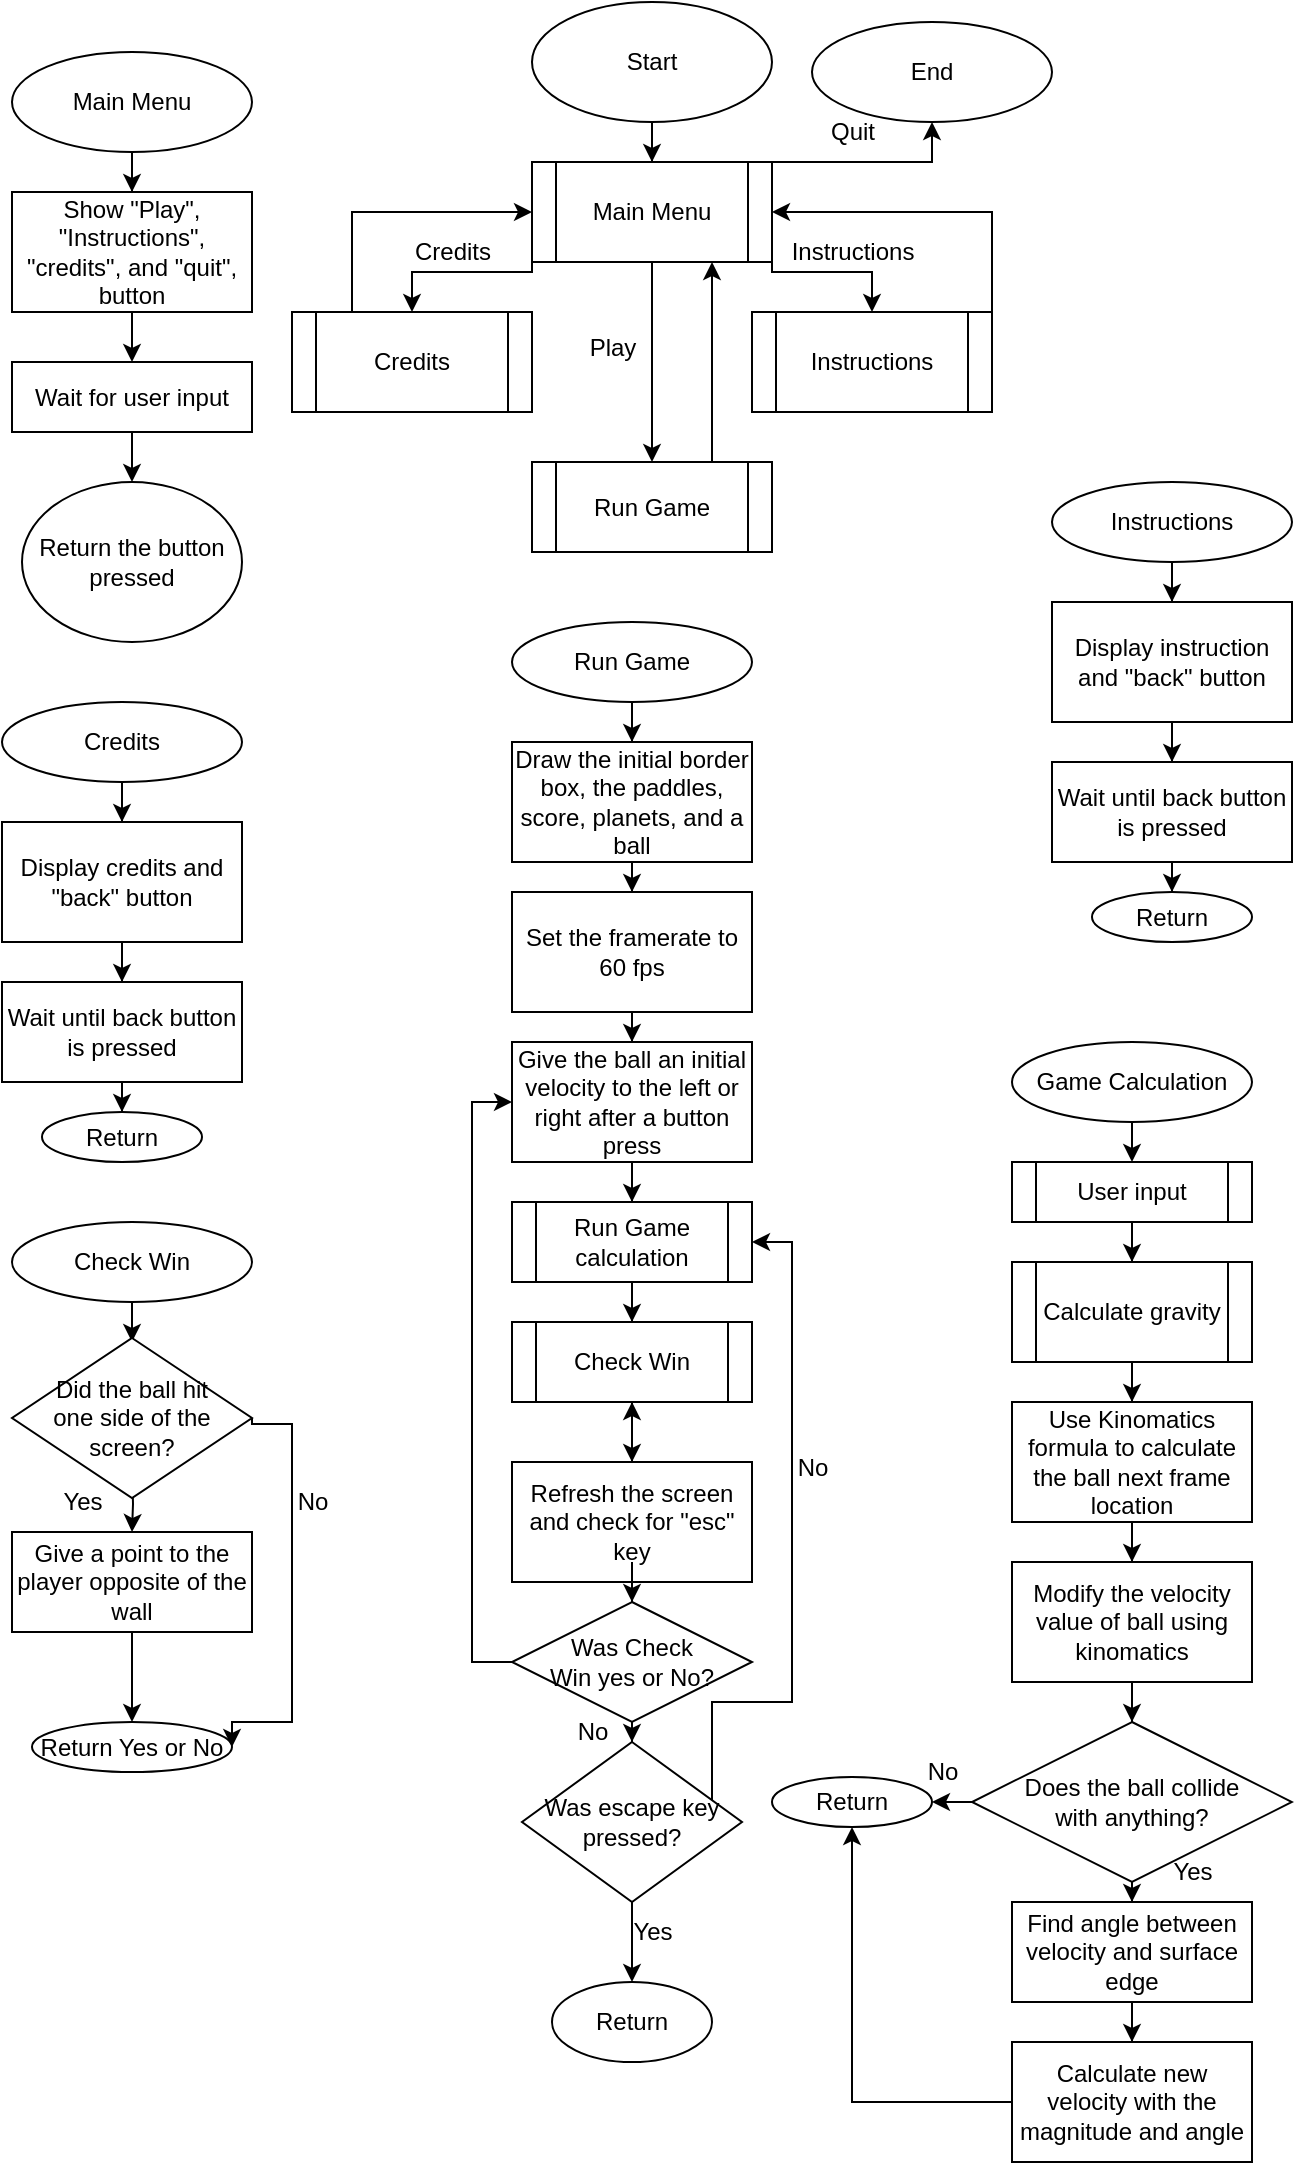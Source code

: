 <mxfile version="21.8.2" type="device">
  <diagram id="C5RBs43oDa-KdzZeNtuy" name="Page-1">
    <mxGraphModel dx="1050" dy="558" grid="1" gridSize="10" guides="1" tooltips="1" connect="1" arrows="1" fold="1" page="1" pageScale="1" pageWidth="827" pageHeight="1169" math="0" shadow="0">
      <root>
        <mxCell id="WIyWlLk6GJQsqaUBKTNV-0" />
        <mxCell id="WIyWlLk6GJQsqaUBKTNV-1" parent="WIyWlLk6GJQsqaUBKTNV-0" />
        <mxCell id="LMkHO8i3EVsdia87z5aZ-2" value="" style="edgeStyle=orthogonalEdgeStyle;rounded=0;orthogonalLoop=1;jettySize=auto;html=1;" edge="1" parent="WIyWlLk6GJQsqaUBKTNV-1" source="LMkHO8i3EVsdia87z5aZ-0" target="LMkHO8i3EVsdia87z5aZ-1">
          <mxGeometry relative="1" as="geometry" />
        </mxCell>
        <mxCell id="LMkHO8i3EVsdia87z5aZ-0" value="Start" style="ellipse;whiteSpace=wrap;html=1;" vertex="1" parent="WIyWlLk6GJQsqaUBKTNV-1">
          <mxGeometry x="380" y="30" width="120" height="60" as="geometry" />
        </mxCell>
        <mxCell id="LMkHO8i3EVsdia87z5aZ-11" value="" style="edgeStyle=orthogonalEdgeStyle;rounded=0;orthogonalLoop=1;jettySize=auto;html=1;exitX=0;exitY=1;exitDx=0;exitDy=0;" edge="1" parent="WIyWlLk6GJQsqaUBKTNV-1" source="LMkHO8i3EVsdia87z5aZ-1" target="LMkHO8i3EVsdia87z5aZ-10">
          <mxGeometry relative="1" as="geometry">
            <Array as="points">
              <mxPoint x="380" y="165" />
              <mxPoint x="320" y="165" />
            </Array>
          </mxGeometry>
        </mxCell>
        <mxCell id="LMkHO8i3EVsdia87z5aZ-15" style="edgeStyle=orthogonalEdgeStyle;rounded=0;orthogonalLoop=1;jettySize=auto;html=1;exitX=1;exitY=1;exitDx=0;exitDy=0;entryX=0.5;entryY=0;entryDx=0;entryDy=0;" edge="1" parent="WIyWlLk6GJQsqaUBKTNV-1" source="LMkHO8i3EVsdia87z5aZ-1" target="LMkHO8i3EVsdia87z5aZ-14">
          <mxGeometry relative="1" as="geometry">
            <Array as="points">
              <mxPoint x="500" y="165" />
              <mxPoint x="550" y="165" />
            </Array>
          </mxGeometry>
        </mxCell>
        <mxCell id="LMkHO8i3EVsdia87z5aZ-19" value="" style="edgeStyle=orthogonalEdgeStyle;rounded=0;orthogonalLoop=1;jettySize=auto;html=1;" edge="1" parent="WIyWlLk6GJQsqaUBKTNV-1" source="LMkHO8i3EVsdia87z5aZ-1" target="LMkHO8i3EVsdia87z5aZ-18">
          <mxGeometry relative="1" as="geometry" />
        </mxCell>
        <mxCell id="LMkHO8i3EVsdia87z5aZ-22" style="edgeStyle=orthogonalEdgeStyle;rounded=0;orthogonalLoop=1;jettySize=auto;html=1;exitX=1;exitY=0;exitDx=0;exitDy=0;" edge="1" parent="WIyWlLk6GJQsqaUBKTNV-1" source="LMkHO8i3EVsdia87z5aZ-1" target="LMkHO8i3EVsdia87z5aZ-23">
          <mxGeometry relative="1" as="geometry">
            <mxPoint x="570" y="70" as="targetPoint" />
            <Array as="points">
              <mxPoint x="580" y="110" />
            </Array>
          </mxGeometry>
        </mxCell>
        <mxCell id="LMkHO8i3EVsdia87z5aZ-1" value="Main Menu" style="shape=process;whiteSpace=wrap;html=1;backgroundOutline=1;" vertex="1" parent="WIyWlLk6GJQsqaUBKTNV-1">
          <mxGeometry x="380" y="110" width="120" height="50" as="geometry" />
        </mxCell>
        <mxCell id="LMkHO8i3EVsdia87z5aZ-5" value="" style="edgeStyle=orthogonalEdgeStyle;rounded=0;orthogonalLoop=1;jettySize=auto;html=1;" edge="1" parent="WIyWlLk6GJQsqaUBKTNV-1" source="LMkHO8i3EVsdia87z5aZ-3" target="LMkHO8i3EVsdia87z5aZ-4">
          <mxGeometry relative="1" as="geometry" />
        </mxCell>
        <mxCell id="LMkHO8i3EVsdia87z5aZ-3" value="Main Menu" style="ellipse;whiteSpace=wrap;html=1;" vertex="1" parent="WIyWlLk6GJQsqaUBKTNV-1">
          <mxGeometry x="120" y="55" width="120" height="50" as="geometry" />
        </mxCell>
        <mxCell id="LMkHO8i3EVsdia87z5aZ-7" value="" style="edgeStyle=orthogonalEdgeStyle;rounded=0;orthogonalLoop=1;jettySize=auto;html=1;" edge="1" parent="WIyWlLk6GJQsqaUBKTNV-1" source="LMkHO8i3EVsdia87z5aZ-4" target="LMkHO8i3EVsdia87z5aZ-6">
          <mxGeometry relative="1" as="geometry" />
        </mxCell>
        <mxCell id="LMkHO8i3EVsdia87z5aZ-4" value="&lt;div&gt;Show &quot;Play&quot;, &quot;Instructions&quot;, &quot;credits&quot;, and &quot;quit&quot;, button&lt;/div&gt;" style="whiteSpace=wrap;html=1;" vertex="1" parent="WIyWlLk6GJQsqaUBKTNV-1">
          <mxGeometry x="120" y="125" width="120" height="60" as="geometry" />
        </mxCell>
        <mxCell id="LMkHO8i3EVsdia87z5aZ-9" value="" style="edgeStyle=orthogonalEdgeStyle;rounded=0;orthogonalLoop=1;jettySize=auto;html=1;" edge="1" parent="WIyWlLk6GJQsqaUBKTNV-1" source="LMkHO8i3EVsdia87z5aZ-6" target="LMkHO8i3EVsdia87z5aZ-8">
          <mxGeometry relative="1" as="geometry" />
        </mxCell>
        <mxCell id="LMkHO8i3EVsdia87z5aZ-6" value="Wait for user input" style="whiteSpace=wrap;html=1;" vertex="1" parent="WIyWlLk6GJQsqaUBKTNV-1">
          <mxGeometry x="120" y="210" width="120" height="35" as="geometry" />
        </mxCell>
        <mxCell id="LMkHO8i3EVsdia87z5aZ-8" value="Return the button pressed" style="ellipse;whiteSpace=wrap;html=1;" vertex="1" parent="WIyWlLk6GJQsqaUBKTNV-1">
          <mxGeometry x="125" y="270" width="110" height="80" as="geometry" />
        </mxCell>
        <mxCell id="LMkHO8i3EVsdia87z5aZ-10" value="Credits" style="shape=process;whiteSpace=wrap;html=1;backgroundOutline=1;" vertex="1" parent="WIyWlLk6GJQsqaUBKTNV-1">
          <mxGeometry x="260" y="185" width="120" height="50" as="geometry" />
        </mxCell>
        <mxCell id="LMkHO8i3EVsdia87z5aZ-12" value="" style="endArrow=classic;html=1;rounded=0;exitX=0.25;exitY=0;exitDx=0;exitDy=0;entryX=0;entryY=0.5;entryDx=0;entryDy=0;" edge="1" parent="WIyWlLk6GJQsqaUBKTNV-1" source="LMkHO8i3EVsdia87z5aZ-10" target="LMkHO8i3EVsdia87z5aZ-1">
          <mxGeometry width="50" height="50" relative="1" as="geometry">
            <mxPoint x="390" y="290" as="sourcePoint" />
            <mxPoint x="290" y="130" as="targetPoint" />
            <Array as="points">
              <mxPoint x="290" y="135" />
            </Array>
          </mxGeometry>
        </mxCell>
        <mxCell id="LMkHO8i3EVsdia87z5aZ-13" value="Credits" style="text;html=1;align=center;verticalAlign=middle;resizable=0;points=[];autosize=1;strokeColor=none;fillColor=none;" vertex="1" parent="WIyWlLk6GJQsqaUBKTNV-1">
          <mxGeometry x="310" y="140" width="60" height="30" as="geometry" />
        </mxCell>
        <mxCell id="LMkHO8i3EVsdia87z5aZ-17" style="edgeStyle=orthogonalEdgeStyle;rounded=0;orthogonalLoop=1;jettySize=auto;html=1;exitX=1;exitY=0;exitDx=0;exitDy=0;entryX=1;entryY=0.5;entryDx=0;entryDy=0;" edge="1" parent="WIyWlLk6GJQsqaUBKTNV-1" source="LMkHO8i3EVsdia87z5aZ-14" target="LMkHO8i3EVsdia87z5aZ-1">
          <mxGeometry relative="1" as="geometry" />
        </mxCell>
        <mxCell id="LMkHO8i3EVsdia87z5aZ-14" value="Instructions" style="shape=process;whiteSpace=wrap;html=1;backgroundOutline=1;" vertex="1" parent="WIyWlLk6GJQsqaUBKTNV-1">
          <mxGeometry x="490" y="185" width="120" height="50" as="geometry" />
        </mxCell>
        <mxCell id="LMkHO8i3EVsdia87z5aZ-16" value="Instructions" style="text;html=1;align=center;verticalAlign=middle;resizable=0;points=[];autosize=1;strokeColor=none;fillColor=none;" vertex="1" parent="WIyWlLk6GJQsqaUBKTNV-1">
          <mxGeometry x="500" y="140" width="80" height="30" as="geometry" />
        </mxCell>
        <mxCell id="LMkHO8i3EVsdia87z5aZ-21" style="edgeStyle=orthogonalEdgeStyle;rounded=0;orthogonalLoop=1;jettySize=auto;html=1;exitX=0.75;exitY=0;exitDx=0;exitDy=0;entryX=0.75;entryY=1;entryDx=0;entryDy=0;" edge="1" parent="WIyWlLk6GJQsqaUBKTNV-1" source="LMkHO8i3EVsdia87z5aZ-18" target="LMkHO8i3EVsdia87z5aZ-1">
          <mxGeometry relative="1" as="geometry" />
        </mxCell>
        <mxCell id="LMkHO8i3EVsdia87z5aZ-18" value="Run Game" style="shape=process;whiteSpace=wrap;html=1;backgroundOutline=1;" vertex="1" parent="WIyWlLk6GJQsqaUBKTNV-1">
          <mxGeometry x="380" y="260" width="120" height="45" as="geometry" />
        </mxCell>
        <mxCell id="LMkHO8i3EVsdia87z5aZ-20" value="&lt;div&gt;Play&lt;/div&gt;" style="text;html=1;align=center;verticalAlign=middle;resizable=0;points=[];autosize=1;strokeColor=none;fillColor=none;" vertex="1" parent="WIyWlLk6GJQsqaUBKTNV-1">
          <mxGeometry x="395" y="188" width="50" height="30" as="geometry" />
        </mxCell>
        <mxCell id="LMkHO8i3EVsdia87z5aZ-23" value="End" style="ellipse;whiteSpace=wrap;html=1;" vertex="1" parent="WIyWlLk6GJQsqaUBKTNV-1">
          <mxGeometry x="520" y="40" width="120" height="50" as="geometry" />
        </mxCell>
        <mxCell id="LMkHO8i3EVsdia87z5aZ-24" value="Quit" style="text;html=1;align=center;verticalAlign=middle;resizable=0;points=[];autosize=1;strokeColor=none;fillColor=none;" vertex="1" parent="WIyWlLk6GJQsqaUBKTNV-1">
          <mxGeometry x="515" y="80" width="50" height="30" as="geometry" />
        </mxCell>
        <mxCell id="LMkHO8i3EVsdia87z5aZ-27" value="" style="edgeStyle=orthogonalEdgeStyle;rounded=0;orthogonalLoop=1;jettySize=auto;html=1;" edge="1" parent="WIyWlLk6GJQsqaUBKTNV-1" source="LMkHO8i3EVsdia87z5aZ-25" target="LMkHO8i3EVsdia87z5aZ-26">
          <mxGeometry relative="1" as="geometry" />
        </mxCell>
        <mxCell id="LMkHO8i3EVsdia87z5aZ-25" value="Credits" style="ellipse;whiteSpace=wrap;html=1;" vertex="1" parent="WIyWlLk6GJQsqaUBKTNV-1">
          <mxGeometry x="115" y="380" width="120" height="40" as="geometry" />
        </mxCell>
        <mxCell id="LMkHO8i3EVsdia87z5aZ-29" value="" style="edgeStyle=orthogonalEdgeStyle;rounded=0;orthogonalLoop=1;jettySize=auto;html=1;" edge="1" parent="WIyWlLk6GJQsqaUBKTNV-1" source="LMkHO8i3EVsdia87z5aZ-26" target="LMkHO8i3EVsdia87z5aZ-28">
          <mxGeometry relative="1" as="geometry" />
        </mxCell>
        <mxCell id="LMkHO8i3EVsdia87z5aZ-26" value="Display credits and &quot;back&quot; button" style="whiteSpace=wrap;html=1;" vertex="1" parent="WIyWlLk6GJQsqaUBKTNV-1">
          <mxGeometry x="115" y="440" width="120" height="60" as="geometry" />
        </mxCell>
        <mxCell id="LMkHO8i3EVsdia87z5aZ-31" value="" style="edgeStyle=orthogonalEdgeStyle;rounded=0;orthogonalLoop=1;jettySize=auto;html=1;" edge="1" parent="WIyWlLk6GJQsqaUBKTNV-1" source="LMkHO8i3EVsdia87z5aZ-28" target="LMkHO8i3EVsdia87z5aZ-30">
          <mxGeometry relative="1" as="geometry" />
        </mxCell>
        <mxCell id="LMkHO8i3EVsdia87z5aZ-28" value="Wait until back button is pressed" style="whiteSpace=wrap;html=1;" vertex="1" parent="WIyWlLk6GJQsqaUBKTNV-1">
          <mxGeometry x="115" y="520" width="120" height="50" as="geometry" />
        </mxCell>
        <mxCell id="LMkHO8i3EVsdia87z5aZ-30" value="Return" style="ellipse;whiteSpace=wrap;html=1;" vertex="1" parent="WIyWlLk6GJQsqaUBKTNV-1">
          <mxGeometry x="135" y="585" width="80" height="25" as="geometry" />
        </mxCell>
        <mxCell id="LMkHO8i3EVsdia87z5aZ-32" value="" style="edgeStyle=orthogonalEdgeStyle;rounded=0;orthogonalLoop=1;jettySize=auto;html=1;" edge="1" parent="WIyWlLk6GJQsqaUBKTNV-1" source="LMkHO8i3EVsdia87z5aZ-33" target="LMkHO8i3EVsdia87z5aZ-35">
          <mxGeometry relative="1" as="geometry" />
        </mxCell>
        <mxCell id="LMkHO8i3EVsdia87z5aZ-33" value="Instructions" style="ellipse;whiteSpace=wrap;html=1;" vertex="1" parent="WIyWlLk6GJQsqaUBKTNV-1">
          <mxGeometry x="640" y="270" width="120" height="40" as="geometry" />
        </mxCell>
        <mxCell id="LMkHO8i3EVsdia87z5aZ-34" value="" style="edgeStyle=orthogonalEdgeStyle;rounded=0;orthogonalLoop=1;jettySize=auto;html=1;" edge="1" parent="WIyWlLk6GJQsqaUBKTNV-1" source="LMkHO8i3EVsdia87z5aZ-35" target="LMkHO8i3EVsdia87z5aZ-37">
          <mxGeometry relative="1" as="geometry" />
        </mxCell>
        <mxCell id="LMkHO8i3EVsdia87z5aZ-35" value="Display instruction and &quot;back&quot; button" style="whiteSpace=wrap;html=1;" vertex="1" parent="WIyWlLk6GJQsqaUBKTNV-1">
          <mxGeometry x="640" y="330" width="120" height="60" as="geometry" />
        </mxCell>
        <mxCell id="LMkHO8i3EVsdia87z5aZ-36" value="" style="edgeStyle=orthogonalEdgeStyle;rounded=0;orthogonalLoop=1;jettySize=auto;html=1;" edge="1" parent="WIyWlLk6GJQsqaUBKTNV-1" source="LMkHO8i3EVsdia87z5aZ-37" target="LMkHO8i3EVsdia87z5aZ-38">
          <mxGeometry relative="1" as="geometry" />
        </mxCell>
        <mxCell id="LMkHO8i3EVsdia87z5aZ-37" value="Wait until back button is pressed" style="whiteSpace=wrap;html=1;" vertex="1" parent="WIyWlLk6GJQsqaUBKTNV-1">
          <mxGeometry x="640" y="410" width="120" height="50" as="geometry" />
        </mxCell>
        <mxCell id="LMkHO8i3EVsdia87z5aZ-38" value="Return" style="ellipse;whiteSpace=wrap;html=1;" vertex="1" parent="WIyWlLk6GJQsqaUBKTNV-1">
          <mxGeometry x="660" y="475" width="80" height="25" as="geometry" />
        </mxCell>
        <mxCell id="LMkHO8i3EVsdia87z5aZ-41" value="" style="edgeStyle=orthogonalEdgeStyle;rounded=0;orthogonalLoop=1;jettySize=auto;html=1;" edge="1" parent="WIyWlLk6GJQsqaUBKTNV-1" source="LMkHO8i3EVsdia87z5aZ-39" target="LMkHO8i3EVsdia87z5aZ-40">
          <mxGeometry relative="1" as="geometry" />
        </mxCell>
        <mxCell id="LMkHO8i3EVsdia87z5aZ-39" value="Run Game" style="ellipse;whiteSpace=wrap;html=1;" vertex="1" parent="WIyWlLk6GJQsqaUBKTNV-1">
          <mxGeometry x="370" y="340" width="120" height="40" as="geometry" />
        </mxCell>
        <mxCell id="LMkHO8i3EVsdia87z5aZ-43" value="" style="edgeStyle=orthogonalEdgeStyle;rounded=0;orthogonalLoop=1;jettySize=auto;html=1;" edge="1" parent="WIyWlLk6GJQsqaUBKTNV-1" source="LMkHO8i3EVsdia87z5aZ-40" target="LMkHO8i3EVsdia87z5aZ-42">
          <mxGeometry relative="1" as="geometry" />
        </mxCell>
        <mxCell id="LMkHO8i3EVsdia87z5aZ-40" value="Draw the initial border box, the paddles, score, planets, and a ball" style="whiteSpace=wrap;html=1;" vertex="1" parent="WIyWlLk6GJQsqaUBKTNV-1">
          <mxGeometry x="370" y="400" width="120" height="60" as="geometry" />
        </mxCell>
        <mxCell id="LMkHO8i3EVsdia87z5aZ-47" value="" style="edgeStyle=orthogonalEdgeStyle;rounded=0;orthogonalLoop=1;jettySize=auto;html=1;" edge="1" parent="WIyWlLk6GJQsqaUBKTNV-1" source="LMkHO8i3EVsdia87z5aZ-42" target="LMkHO8i3EVsdia87z5aZ-46">
          <mxGeometry relative="1" as="geometry" />
        </mxCell>
        <mxCell id="LMkHO8i3EVsdia87z5aZ-42" value="&lt;div&gt;Set the framerate to 60 fps&lt;/div&gt;" style="whiteSpace=wrap;html=1;" vertex="1" parent="WIyWlLk6GJQsqaUBKTNV-1">
          <mxGeometry x="370" y="475" width="120" height="60" as="geometry" />
        </mxCell>
        <mxCell id="LMkHO8i3EVsdia87z5aZ-49" value="" style="edgeStyle=orthogonalEdgeStyle;rounded=0;orthogonalLoop=1;jettySize=auto;html=1;" edge="1" parent="WIyWlLk6GJQsqaUBKTNV-1" source="LMkHO8i3EVsdia87z5aZ-46" target="LMkHO8i3EVsdia87z5aZ-48">
          <mxGeometry relative="1" as="geometry" />
        </mxCell>
        <mxCell id="LMkHO8i3EVsdia87z5aZ-46" value="Give the ball an initial velocity to the left or right after a button press" style="whiteSpace=wrap;html=1;" vertex="1" parent="WIyWlLk6GJQsqaUBKTNV-1">
          <mxGeometry x="370" y="550" width="120" height="60" as="geometry" />
        </mxCell>
        <mxCell id="LMkHO8i3EVsdia87z5aZ-92" value="" style="edgeStyle=orthogonalEdgeStyle;rounded=0;orthogonalLoop=1;jettySize=auto;html=1;" edge="1" parent="WIyWlLk6GJQsqaUBKTNV-1" source="LMkHO8i3EVsdia87z5aZ-48" target="LMkHO8i3EVsdia87z5aZ-91">
          <mxGeometry relative="1" as="geometry" />
        </mxCell>
        <mxCell id="LMkHO8i3EVsdia87z5aZ-48" value="Run Game calculation" style="shape=process;whiteSpace=wrap;html=1;backgroundOutline=1;" vertex="1" parent="WIyWlLk6GJQsqaUBKTNV-1">
          <mxGeometry x="370" y="630" width="120" height="40" as="geometry" />
        </mxCell>
        <mxCell id="LMkHO8i3EVsdia87z5aZ-53" value="" style="edgeStyle=orthogonalEdgeStyle;rounded=0;orthogonalLoop=1;jettySize=auto;html=1;" edge="1" parent="WIyWlLk6GJQsqaUBKTNV-1" source="LMkHO8i3EVsdia87z5aZ-110" target="LMkHO8i3EVsdia87z5aZ-52">
          <mxGeometry relative="1" as="geometry" />
        </mxCell>
        <mxCell id="LMkHO8i3EVsdia87z5aZ-114" value="" style="edgeStyle=orthogonalEdgeStyle;rounded=0;orthogonalLoop=1;jettySize=auto;html=1;" edge="1" parent="WIyWlLk6GJQsqaUBKTNV-1" source="LMkHO8i3EVsdia87z5aZ-50" target="LMkHO8i3EVsdia87z5aZ-91">
          <mxGeometry relative="1" as="geometry" />
        </mxCell>
        <mxCell id="LMkHO8i3EVsdia87z5aZ-50" value="Refresh the screen and check for &quot;esc&quot; key" style="whiteSpace=wrap;html=1;" vertex="1" parent="WIyWlLk6GJQsqaUBKTNV-1">
          <mxGeometry x="370" y="760" width="120" height="60" as="geometry" />
        </mxCell>
        <mxCell id="LMkHO8i3EVsdia87z5aZ-54" style="edgeStyle=orthogonalEdgeStyle;rounded=0;orthogonalLoop=1;jettySize=auto;html=1;entryX=1;entryY=0.5;entryDx=0;entryDy=0;" edge="1" parent="WIyWlLk6GJQsqaUBKTNV-1" source="LMkHO8i3EVsdia87z5aZ-52" target="LMkHO8i3EVsdia87z5aZ-48">
          <mxGeometry relative="1" as="geometry">
            <Array as="points">
              <mxPoint x="470" y="880" />
              <mxPoint x="510" y="880" />
              <mxPoint x="510" y="650" />
            </Array>
          </mxGeometry>
        </mxCell>
        <mxCell id="LMkHO8i3EVsdia87z5aZ-56" value="" style="edgeStyle=orthogonalEdgeStyle;rounded=0;orthogonalLoop=1;jettySize=auto;html=1;" edge="1" parent="WIyWlLk6GJQsqaUBKTNV-1" source="LMkHO8i3EVsdia87z5aZ-52" target="LMkHO8i3EVsdia87z5aZ-55">
          <mxGeometry relative="1" as="geometry" />
        </mxCell>
        <mxCell id="LMkHO8i3EVsdia87z5aZ-52" value="Was escape key pressed?" style="rhombus;whiteSpace=wrap;html=1;" vertex="1" parent="WIyWlLk6GJQsqaUBKTNV-1">
          <mxGeometry x="375" y="900" width="110" height="80" as="geometry" />
        </mxCell>
        <mxCell id="LMkHO8i3EVsdia87z5aZ-55" value="&lt;div&gt;Return&lt;/div&gt;" style="ellipse;whiteSpace=wrap;html=1;" vertex="1" parent="WIyWlLk6GJQsqaUBKTNV-1">
          <mxGeometry x="390" y="1020" width="80" height="40" as="geometry" />
        </mxCell>
        <mxCell id="LMkHO8i3EVsdia87z5aZ-57" value="Yes" style="text;html=1;align=center;verticalAlign=middle;resizable=0;points=[];autosize=1;strokeColor=none;fillColor=none;" vertex="1" parent="WIyWlLk6GJQsqaUBKTNV-1">
          <mxGeometry x="420" y="980" width="40" height="30" as="geometry" />
        </mxCell>
        <mxCell id="LMkHO8i3EVsdia87z5aZ-58" value="No" style="text;html=1;align=center;verticalAlign=middle;resizable=0;points=[];autosize=1;strokeColor=none;fillColor=none;" vertex="1" parent="WIyWlLk6GJQsqaUBKTNV-1">
          <mxGeometry x="500" y="748" width="40" height="30" as="geometry" />
        </mxCell>
        <mxCell id="LMkHO8i3EVsdia87z5aZ-61" value="" style="edgeStyle=orthogonalEdgeStyle;rounded=0;orthogonalLoop=1;jettySize=auto;html=1;" edge="1" parent="WIyWlLk6GJQsqaUBKTNV-1" source="LMkHO8i3EVsdia87z5aZ-59">
          <mxGeometry relative="1" as="geometry">
            <mxPoint x="680" y="610" as="targetPoint" />
          </mxGeometry>
        </mxCell>
        <mxCell id="LMkHO8i3EVsdia87z5aZ-59" value="Game Calculation" style="ellipse;whiteSpace=wrap;html=1;" vertex="1" parent="WIyWlLk6GJQsqaUBKTNV-1">
          <mxGeometry x="620" y="550" width="120" height="40" as="geometry" />
        </mxCell>
        <mxCell id="LMkHO8i3EVsdia87z5aZ-74" value="" style="edgeStyle=orthogonalEdgeStyle;rounded=0;orthogonalLoop=1;jettySize=auto;html=1;" edge="1" parent="WIyWlLk6GJQsqaUBKTNV-1" source="LMkHO8i3EVsdia87z5aZ-62" target="LMkHO8i3EVsdia87z5aZ-73">
          <mxGeometry relative="1" as="geometry" />
        </mxCell>
        <mxCell id="LMkHO8i3EVsdia87z5aZ-62" value="User input" style="shape=process;whiteSpace=wrap;html=1;backgroundOutline=1;" vertex="1" parent="WIyWlLk6GJQsqaUBKTNV-1">
          <mxGeometry x="620" y="610" width="120" height="30" as="geometry" />
        </mxCell>
        <mxCell id="LMkHO8i3EVsdia87z5aZ-70" value="" style="edgeStyle=orthogonalEdgeStyle;rounded=0;orthogonalLoop=1;jettySize=auto;html=1;" edge="1" parent="WIyWlLk6GJQsqaUBKTNV-1" source="LMkHO8i3EVsdia87z5aZ-67" target="LMkHO8i3EVsdia87z5aZ-69">
          <mxGeometry relative="1" as="geometry" />
        </mxCell>
        <mxCell id="LMkHO8i3EVsdia87z5aZ-67" value="Use Kinomatics formula to calculate the ball next frame location" style="whiteSpace=wrap;html=1;" vertex="1" parent="WIyWlLk6GJQsqaUBKTNV-1">
          <mxGeometry x="620" y="730" width="120" height="60" as="geometry" />
        </mxCell>
        <mxCell id="LMkHO8i3EVsdia87z5aZ-78" value="" style="edgeStyle=orthogonalEdgeStyle;rounded=0;orthogonalLoop=1;jettySize=auto;html=1;" edge="1" parent="WIyWlLk6GJQsqaUBKTNV-1" source="LMkHO8i3EVsdia87z5aZ-69" target="LMkHO8i3EVsdia87z5aZ-77">
          <mxGeometry relative="1" as="geometry" />
        </mxCell>
        <mxCell id="LMkHO8i3EVsdia87z5aZ-69" value="Modify the velocity value of ball using kinomatics" style="whiteSpace=wrap;html=1;" vertex="1" parent="WIyWlLk6GJQsqaUBKTNV-1">
          <mxGeometry x="620" y="810" width="120" height="60" as="geometry" />
        </mxCell>
        <mxCell id="LMkHO8i3EVsdia87z5aZ-76" style="edgeStyle=orthogonalEdgeStyle;rounded=0;orthogonalLoop=1;jettySize=auto;html=1;entryX=0.5;entryY=0;entryDx=0;entryDy=0;" edge="1" parent="WIyWlLk6GJQsqaUBKTNV-1" source="LMkHO8i3EVsdia87z5aZ-73" target="LMkHO8i3EVsdia87z5aZ-67">
          <mxGeometry relative="1" as="geometry" />
        </mxCell>
        <mxCell id="LMkHO8i3EVsdia87z5aZ-73" value="Calculate gravity" style="shape=process;whiteSpace=wrap;html=1;backgroundOutline=1;" vertex="1" parent="WIyWlLk6GJQsqaUBKTNV-1">
          <mxGeometry x="620" y="660" width="120" height="50" as="geometry" />
        </mxCell>
        <mxCell id="LMkHO8i3EVsdia87z5aZ-86" value="" style="edgeStyle=orthogonalEdgeStyle;rounded=0;orthogonalLoop=1;jettySize=auto;html=1;" edge="1" parent="WIyWlLk6GJQsqaUBKTNV-1" source="LMkHO8i3EVsdia87z5aZ-77" target="LMkHO8i3EVsdia87z5aZ-85">
          <mxGeometry relative="1" as="geometry" />
        </mxCell>
        <mxCell id="LMkHO8i3EVsdia87z5aZ-77" value="&lt;div&gt;Does the ball collide&lt;/div&gt;&lt;div&gt;with anything?&lt;/div&gt;" style="rhombus;whiteSpace=wrap;html=1;" vertex="1" parent="WIyWlLk6GJQsqaUBKTNV-1">
          <mxGeometry x="600" y="890" width="160" height="80" as="geometry" />
        </mxCell>
        <mxCell id="LMkHO8i3EVsdia87z5aZ-82" value="Return" style="ellipse;whiteSpace=wrap;html=1;" vertex="1" parent="WIyWlLk6GJQsqaUBKTNV-1">
          <mxGeometry x="500" y="917.5" width="80" height="25" as="geometry" />
        </mxCell>
        <mxCell id="LMkHO8i3EVsdia87z5aZ-83" value="" style="endArrow=classic;html=1;rounded=0;exitX=0;exitY=0.5;exitDx=0;exitDy=0;entryX=1;entryY=0.5;entryDx=0;entryDy=0;" edge="1" parent="WIyWlLk6GJQsqaUBKTNV-1" source="LMkHO8i3EVsdia87z5aZ-77" target="LMkHO8i3EVsdia87z5aZ-82">
          <mxGeometry width="50" height="50" relative="1" as="geometry">
            <mxPoint x="380" y="850" as="sourcePoint" />
            <mxPoint x="430" y="800" as="targetPoint" />
          </mxGeometry>
        </mxCell>
        <mxCell id="LMkHO8i3EVsdia87z5aZ-84" value="No" style="text;html=1;align=center;verticalAlign=middle;resizable=0;points=[];autosize=1;strokeColor=none;fillColor=none;" vertex="1" parent="WIyWlLk6GJQsqaUBKTNV-1">
          <mxGeometry x="565" y="900" width="40" height="30" as="geometry" />
        </mxCell>
        <mxCell id="LMkHO8i3EVsdia87z5aZ-88" value="" style="edgeStyle=orthogonalEdgeStyle;rounded=0;orthogonalLoop=1;jettySize=auto;html=1;" edge="1" parent="WIyWlLk6GJQsqaUBKTNV-1" source="LMkHO8i3EVsdia87z5aZ-85" target="LMkHO8i3EVsdia87z5aZ-87">
          <mxGeometry relative="1" as="geometry" />
        </mxCell>
        <mxCell id="LMkHO8i3EVsdia87z5aZ-85" value="Find angle between velocity and surface edge" style="whiteSpace=wrap;html=1;" vertex="1" parent="WIyWlLk6GJQsqaUBKTNV-1">
          <mxGeometry x="620" y="980" width="120" height="50" as="geometry" />
        </mxCell>
        <mxCell id="LMkHO8i3EVsdia87z5aZ-89" style="edgeStyle=orthogonalEdgeStyle;rounded=0;orthogonalLoop=1;jettySize=auto;html=1;entryX=0.5;entryY=1;entryDx=0;entryDy=0;" edge="1" parent="WIyWlLk6GJQsqaUBKTNV-1" source="LMkHO8i3EVsdia87z5aZ-87" target="LMkHO8i3EVsdia87z5aZ-82">
          <mxGeometry relative="1" as="geometry" />
        </mxCell>
        <mxCell id="LMkHO8i3EVsdia87z5aZ-87" value="Calculate new velocity with the magnitude and angle" style="whiteSpace=wrap;html=1;" vertex="1" parent="WIyWlLk6GJQsqaUBKTNV-1">
          <mxGeometry x="620" y="1050" width="120" height="60" as="geometry" />
        </mxCell>
        <mxCell id="LMkHO8i3EVsdia87z5aZ-90" value="Yes" style="text;html=1;align=center;verticalAlign=middle;resizable=0;points=[];autosize=1;strokeColor=none;fillColor=none;" vertex="1" parent="WIyWlLk6GJQsqaUBKTNV-1">
          <mxGeometry x="690" y="950" width="40" height="30" as="geometry" />
        </mxCell>
        <mxCell id="LMkHO8i3EVsdia87z5aZ-94" style="edgeStyle=orthogonalEdgeStyle;rounded=0;orthogonalLoop=1;jettySize=auto;html=1;entryX=0.5;entryY=0;entryDx=0;entryDy=0;" edge="1" parent="WIyWlLk6GJQsqaUBKTNV-1" source="LMkHO8i3EVsdia87z5aZ-91" target="LMkHO8i3EVsdia87z5aZ-50">
          <mxGeometry relative="1" as="geometry" />
        </mxCell>
        <mxCell id="LMkHO8i3EVsdia87z5aZ-91" value="Check Win" style="shape=process;whiteSpace=wrap;html=1;backgroundOutline=1;" vertex="1" parent="WIyWlLk6GJQsqaUBKTNV-1">
          <mxGeometry x="370" y="690" width="120" height="40" as="geometry" />
        </mxCell>
        <mxCell id="LMkHO8i3EVsdia87z5aZ-95" value="" style="edgeStyle=orthogonalEdgeStyle;rounded=0;orthogonalLoop=1;jettySize=auto;html=1;" edge="1" parent="WIyWlLk6GJQsqaUBKTNV-1" source="LMkHO8i3EVsdia87z5aZ-96">
          <mxGeometry relative="1" as="geometry">
            <mxPoint x="180" y="700" as="targetPoint" />
          </mxGeometry>
        </mxCell>
        <mxCell id="LMkHO8i3EVsdia87z5aZ-96" value="Check Win" style="ellipse;whiteSpace=wrap;html=1;" vertex="1" parent="WIyWlLk6GJQsqaUBKTNV-1">
          <mxGeometry x="120" y="640" width="120" height="40" as="geometry" />
        </mxCell>
        <mxCell id="LMkHO8i3EVsdia87z5aZ-97" value="" style="edgeStyle=orthogonalEdgeStyle;rounded=0;orthogonalLoop=1;jettySize=auto;html=1;" edge="1" parent="WIyWlLk6GJQsqaUBKTNV-1" target="LMkHO8i3EVsdia87z5aZ-100">
          <mxGeometry relative="1" as="geometry">
            <mxPoint x="180" y="760" as="sourcePoint" />
          </mxGeometry>
        </mxCell>
        <mxCell id="LMkHO8i3EVsdia87z5aZ-99" value="" style="edgeStyle=orthogonalEdgeStyle;rounded=0;orthogonalLoop=1;jettySize=auto;html=1;" edge="1" parent="WIyWlLk6GJQsqaUBKTNV-1" source="LMkHO8i3EVsdia87z5aZ-100" target="LMkHO8i3EVsdia87z5aZ-101">
          <mxGeometry relative="1" as="geometry" />
        </mxCell>
        <mxCell id="LMkHO8i3EVsdia87z5aZ-100" value="Give a point to the player opposite of the wall" style="whiteSpace=wrap;html=1;" vertex="1" parent="WIyWlLk6GJQsqaUBKTNV-1">
          <mxGeometry x="120" y="795" width="120" height="50" as="geometry" />
        </mxCell>
        <mxCell id="LMkHO8i3EVsdia87z5aZ-101" value="Return Yes or No" style="ellipse;whiteSpace=wrap;html=1;" vertex="1" parent="WIyWlLk6GJQsqaUBKTNV-1">
          <mxGeometry x="130" y="890" width="100" height="25" as="geometry" />
        </mxCell>
        <mxCell id="LMkHO8i3EVsdia87z5aZ-105" style="edgeStyle=orthogonalEdgeStyle;rounded=0;orthogonalLoop=1;jettySize=auto;html=1;exitX=1;exitY=0.5;exitDx=0;exitDy=0;entryX=1;entryY=0.5;entryDx=0;entryDy=0;" edge="1" parent="WIyWlLk6GJQsqaUBKTNV-1" source="LMkHO8i3EVsdia87z5aZ-103" target="LMkHO8i3EVsdia87z5aZ-101">
          <mxGeometry relative="1" as="geometry">
            <mxPoint x="240" y="890" as="targetPoint" />
            <mxPoint x="260" y="767.5" as="sourcePoint" />
            <Array as="points">
              <mxPoint x="240" y="741" />
              <mxPoint x="260" y="741" />
              <mxPoint x="260" y="890" />
              <mxPoint x="230" y="890" />
            </Array>
          </mxGeometry>
        </mxCell>
        <mxCell id="LMkHO8i3EVsdia87z5aZ-103" value="&lt;div&gt;Did the ball hit&lt;/div&gt;&lt;div&gt;one side of the screen?&lt;/div&gt;" style="rhombus;whiteSpace=wrap;html=1;" vertex="1" parent="WIyWlLk6GJQsqaUBKTNV-1">
          <mxGeometry x="120" y="698" width="120" height="80" as="geometry" />
        </mxCell>
        <mxCell id="LMkHO8i3EVsdia87z5aZ-104" value="Yes" style="text;html=1;align=center;verticalAlign=middle;resizable=0;points=[];autosize=1;strokeColor=none;fillColor=none;" vertex="1" parent="WIyWlLk6GJQsqaUBKTNV-1">
          <mxGeometry x="135" y="765" width="40" height="30" as="geometry" />
        </mxCell>
        <mxCell id="LMkHO8i3EVsdia87z5aZ-106" value="No" style="text;html=1;align=center;verticalAlign=middle;resizable=0;points=[];autosize=1;strokeColor=none;fillColor=none;" vertex="1" parent="WIyWlLk6GJQsqaUBKTNV-1">
          <mxGeometry x="250" y="765" width="40" height="30" as="geometry" />
        </mxCell>
        <mxCell id="LMkHO8i3EVsdia87z5aZ-111" value="" style="edgeStyle=orthogonalEdgeStyle;rounded=0;orthogonalLoop=1;jettySize=auto;html=1;" edge="1" parent="WIyWlLk6GJQsqaUBKTNV-1" source="LMkHO8i3EVsdia87z5aZ-50" target="LMkHO8i3EVsdia87z5aZ-110">
          <mxGeometry relative="1" as="geometry">
            <mxPoint x="430" y="820" as="sourcePoint" />
            <mxPoint x="430" y="900" as="targetPoint" />
          </mxGeometry>
        </mxCell>
        <mxCell id="LMkHO8i3EVsdia87z5aZ-113" style="edgeStyle=orthogonalEdgeStyle;rounded=0;orthogonalLoop=1;jettySize=auto;html=1;entryX=0;entryY=0.5;entryDx=0;entryDy=0;" edge="1" parent="WIyWlLk6GJQsqaUBKTNV-1" source="LMkHO8i3EVsdia87z5aZ-110" target="LMkHO8i3EVsdia87z5aZ-46">
          <mxGeometry relative="1" as="geometry">
            <Array as="points">
              <mxPoint x="350" y="860" />
              <mxPoint x="350" y="580" />
            </Array>
          </mxGeometry>
        </mxCell>
        <mxCell id="LMkHO8i3EVsdia87z5aZ-110" value="&lt;div&gt;Was Check&lt;/div&gt;&lt;div&gt;Win yes or No?&lt;/div&gt;" style="rhombus;whiteSpace=wrap;html=1;" vertex="1" parent="WIyWlLk6GJQsqaUBKTNV-1">
          <mxGeometry x="370" y="830" width="120" height="60" as="geometry" />
        </mxCell>
        <mxCell id="LMkHO8i3EVsdia87z5aZ-112" value="No" style="text;html=1;align=center;verticalAlign=middle;resizable=0;points=[];autosize=1;strokeColor=none;fillColor=none;" vertex="1" parent="WIyWlLk6GJQsqaUBKTNV-1">
          <mxGeometry x="390" y="880" width="40" height="30" as="geometry" />
        </mxCell>
      </root>
    </mxGraphModel>
  </diagram>
</mxfile>
